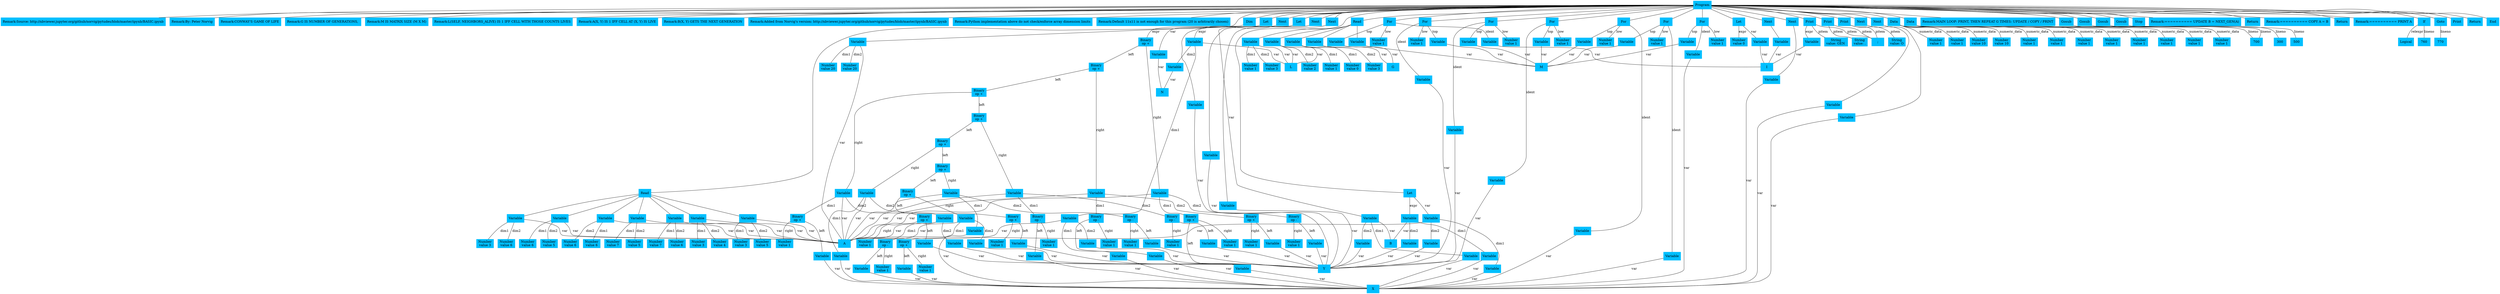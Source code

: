 digraph AST {
	node [color=deepskyblue shape=box style=filled]
	edge [arrowhead=none]
	n01 [label=Program]
	n02 [label="Remark:Source: http://nbviewer.jupyter.org/github/norvig/pytudes/blob/master/ipynb/BASIC.ipynb"]
	n01 -> n02
	n03 [label="Remark:By: Peter Norvig"]
	n01 -> n03
	n04 [label="Remark:CONWAY'S GAME OF LIFE"]
	n01 -> n04
	n05 [label="Remark:G IS NUMBER OF GENERATIONS, "]
	n01 -> n05
	n06 [label="Remark:M IS MATRIX SIZE (M X M)"]
	n01 -> n06
	n07 [label="Remark:L(SELF, NEIGHBORS_ALIVE) IS 1 IFF CELL WITH THOSE COUNTS LIVES"]
	n01 -> n07
	n08 [label="Remark:A(X, Y) IS 1 IFF CELL AT (X, Y) IS LIVE"]
	n01 -> n08
	n09 [label="Remark:B(X, Y) GETS THE NEXT GENERATION"]
	n01 -> n09
	n10 [label="Remark:Added from Norvig's version: http://nbviewer.jupyter.org/github/norvig/pytudes/blob/master/ipynb/BASIC.ipynb"]
	n01 -> n10
	n11 [label="Remark:Python implementation above do not check/enforce array dimension limits"]
	n01 -> n11
	n12 [label="Remark:Default 11x11 is not enough for this program (20 is arbitrarily chosen)"]
	n01 -> n12
	n13 [label=Dim]
	n14 [label=Variable]
	n14 -> A [label=var]
	n15 [label="Number
value 20"]
	n14 -> n15 [label=dim1]
	n16 [label="Number
value 20"]
	n14 -> n16 [label=dim2]
	n13 -> n14
	n01 -> n13
	n17 [label=Read]
	n18 [label=Variable]
	n18 -> G [label=var]
	n17 -> n18
	n19 [label=Variable]
	n19 -> M [label=var]
	n17 -> n19
	n20 [label=Variable]
	n20 -> L [label=var]
	n21 [label="Number
value 0"]
	n20 -> n21 [label=dim1]
	n22 [label="Number
value 3"]
	n20 -> n22 [label=dim2]
	n17 -> n20
	n23 [label=Variable]
	n23 -> L [label=var]
	n24 [label="Number
value 1"]
	n23 -> n24 [label=dim1]
	n25 [label="Number
value 3"]
	n23 -> n25 [label=dim2]
	n17 -> n23
	n26 [label=Variable]
	n26 -> L [label=var]
	n27 [label="Number
value 1"]
	n26 -> n27 [label=dim1]
	n28 [label="Number
value 2"]
	n26 -> n28 [label=dim2]
	n17 -> n26
	n01 -> n17
	n29 [label=Data]
	n30 [label="Number
value 10"]
	n29 -> n30 [label=numeric_data]
	n31 [label="Number
value 10"]
	n29 -> n31 [label=numeric_data]
	n32 [label="Number
value 1"]
	n29 -> n32 [label=numeric_data]
	n33 [label="Number
value 1"]
	n29 -> n33 [label=numeric_data]
	n34 [label="Number
value 1"]
	n29 -> n34 [label=numeric_data]
	n01 -> n29
	n35 [label=Read]
	n36 [label=Variable]
	n36 -> A [label=var]
	n37 [label="Number
value 3"]
	n36 -> n37 [label=dim1]
	n38 [label="Number
value 4"]
	n36 -> n38 [label=dim2]
	n35 -> n36
	n39 [label=Variable]
	n39 -> A [label=var]
	n40 [label="Number
value 3"]
	n39 -> n40 [label=dim1]
	n41 [label="Number
value 5"]
	n39 -> n41 [label=dim2]
	n35 -> n39
	n42 [label=Variable]
	n42 -> A [label=var]
	n43 [label="Number
value 3"]
	n42 -> n43 [label=dim1]
	n44 [label="Number
value 6"]
	n42 -> n44 [label=dim2]
	n35 -> n42
	n45 [label=Variable]
	n45 -> A [label=var]
	n46 [label="Number
value 6"]
	n45 -> n46 [label=dim1]
	n47 [label="Number
value 5"]
	n45 -> n47 [label=dim2]
	n35 -> n45
	n48 [label=Variable]
	n48 -> A [label=var]
	n49 [label="Number
value 6"]
	n48 -> n49 [label=dim1]
	n50 [label="Number
value 6"]
	n48 -> n50 [label=dim2]
	n35 -> n48
	n51 [label=Variable]
	n51 -> A [label=var]
	n52 [label="Number
value 7"]
	n51 -> n52 [label=dim1]
	n53 [label="Number
value 5"]
	n51 -> n53 [label=dim2]
	n35 -> n51
	n54 [label=Variable]
	n54 -> A [label=var]
	n55 [label="Number
value 7"]
	n54 -> n55 [label=dim1]
	n56 [label="Number
value 6"]
	n54 -> n56 [label=dim2]
	n35 -> n54
	n01 -> n35
	n57 [label=Data]
	n58 [label="Number
value 1"]
	n57 -> n58 [label=numeric_data]
	n59 [label="Number
value 1"]
	n57 -> n59 [label=numeric_data]
	n60 [label="Number
value 1"]
	n57 -> n60 [label=numeric_data]
	n61 [label="Number
value 1"]
	n57 -> n61 [label=numeric_data]
	n62 [label="Number
value 1"]
	n57 -> n62 [label=numeric_data]
	n63 [label="Number
value 1"]
	n57 -> n63 [label=numeric_data]
	n64 [label="Number
value 1"]
	n57 -> n64 [label=numeric_data]
	n01 -> n57
	n65 [label="Remark:MAIN LOOP: PRINT, THEN REPEAT G TIMES: UPDATE / COPY / PRINT"]
	n01 -> n65
	n66 [label=Let]
	n67 [label=Variable]
	n67 -> I [label=var]
	n66 -> n67 [label=var]
	n68 [label="Number
value 0"]
	n66 -> n68 [label=expr]
	n01 -> n66
	n69 [label=Gosub]
	n69 -> 700 [label=lineno]
	n01 -> n69
	n70 [label=For]
	n71 [label=Variable]
	n71 -> I [label=var]
	n70 -> n71 [label=ident]
	n72 [label="Number
value 1"]
	n70 -> n72 [label=low]
	n73 [label=Variable]
	n73 -> G [label=var]
	n70 -> n73 [label=top]
	n01 -> n70
	n74 [label=Gosub]
	n74 -> 300 [label=lineno]
	n01 -> n74
	n75 [label=Gosub]
	n75 -> 500 [label=lineno]
	n01 -> n75
	n76 [label=Gosub]
	n76 -> 700 [label=lineno]
	n01 -> n76
	n77 [label=Next]
	n78 [label=Variable]
	n78 -> I [label=var]
	n77 -> n78
	n01 -> n77
	n79 [label=Stop]
	n01 -> n79
	n80 [label="Remark:========== UPDATE B = NEXT_GEN(A)"]
	n01 -> n80
	n81 [label=For]
	n82 [label=Variable]
	n82 -> Y [label=var]
	n81 -> n82 [label=ident]
	n83 [label="Number
value 1"]
	n81 -> n83 [label=low]
	n84 [label=Variable]
	n84 -> M [label=var]
	n81 -> n84 [label=top]
	n01 -> n81
	n85 [label=For]
	n86 [label=Variable]
	n86 -> X [label=var]
	n85 -> n86 [label=ident]
	n87 [label="Number
value 1"]
	n85 -> n87 [label=low]
	n88 [label=Variable]
	n88 -> M [label=var]
	n85 -> n88 [label=top]
	n01 -> n85
	n89 [label=Let]
	n90 [label=Variable]
	n90 -> N [label=var]
	n89 -> n90 [label=var]
	n91 [label="Binary
op +"]
	n92 [label="Binary
op +"]
	n93 [label="Binary
op +"]
	n94 [label="Binary
op +"]
	n95 [label="Binary
op +"]
	n96 [label="Binary
op +"]
	n97 [label="Binary
op +"]
	n98 [label=Variable]
	n98 -> A [label=var]
	n99 [label="Binary
op -"]
	n100 [label=Variable]
	n100 -> X [label=var]
	n99 -> n100 [label=left]
	n101 [label="Number
value 1"]
	n99 -> n101 [label=right]
	n98 -> n99 [label=dim1]
	n102 [label=Variable]
	n102 -> Y [label=var]
	n98 -> n102 [label=dim2]
	n97 -> n98 [label=left]
	n103 [label=Variable]
	n103 -> A [label=var]
	n104 [label="Binary
op +"]
	n105 [label=Variable]
	n105 -> X [label=var]
	n104 -> n105 [label=left]
	n106 [label="Number
value 1"]
	n104 -> n106 [label=right]
	n103 -> n104 [label=dim1]
	n107 [label=Variable]
	n107 -> Y [label=var]
	n103 -> n107 [label=dim2]
	n97 -> n103 [label=right]
	n96 -> n97 [label=left]
	n108 [label=Variable]
	n108 -> A [label=var]
	n109 [label=Variable]
	n109 -> X [label=var]
	n108 -> n109 [label=dim1]
	n110 [label="Binary
op -"]
	n111 [label=Variable]
	n111 -> Y [label=var]
	n110 -> n111 [label=left]
	n112 [label="Number
value 1"]
	n110 -> n112 [label=right]
	n108 -> n110 [label=dim2]
	n96 -> n108 [label=right]
	n95 -> n96 [label=left]
	n113 [label=Variable]
	n113 -> A [label=var]
	n114 [label=Variable]
	n114 -> X [label=var]
	n113 -> n114 [label=dim1]
	n115 [label="Binary
op +"]
	n116 [label=Variable]
	n116 -> Y [label=var]
	n115 -> n116 [label=left]
	n117 [label="Number
value 1"]
	n115 -> n117 [label=right]
	n113 -> n115 [label=dim2]
	n95 -> n113 [label=right]
	n94 -> n95 [label=left]
	n118 [label=Variable]
	n118 -> A [label=var]
	n119 [label="Binary
op -"]
	n120 [label=Variable]
	n120 -> X [label=var]
	n119 -> n120 [label=left]
	n121 [label="Number
value 1"]
	n119 -> n121 [label=right]
	n118 -> n119 [label=dim1]
	n122 [label="Binary
op -"]
	n123 [label=Variable]
	n123 -> Y [label=var]
	n122 -> n123 [label=left]
	n124 [label="Number
value 1"]
	n122 -> n124 [label=right]
	n118 -> n122 [label=dim2]
	n94 -> n118 [label=right]
	n93 -> n94 [label=left]
	n125 [label=Variable]
	n125 -> A [label=var]
	n126 [label="Binary
op +"]
	n127 [label=Variable]
	n127 -> X [label=var]
	n126 -> n127 [label=left]
	n128 [label="Number
value 1"]
	n126 -> n128 [label=right]
	n125 -> n126 [label=dim1]
	n129 [label="Binary
op +"]
	n130 [label=Variable]
	n130 -> Y [label=var]
	n129 -> n130 [label=left]
	n131 [label="Number
value 1"]
	n129 -> n131 [label=right]
	n125 -> n129 [label=dim2]
	n93 -> n125 [label=right]
	n92 -> n93 [label=left]
	n132 [label=Variable]
	n132 -> A [label=var]
	n133 [label="Binary
op -"]
	n134 [label=Variable]
	n134 -> X [label=var]
	n133 -> n134 [label=left]
	n135 [label="Number
value 1"]
	n133 -> n135 [label=right]
	n132 -> n133 [label=dim1]
	n136 [label="Binary
op +"]
	n137 [label=Variable]
	n137 -> Y [label=var]
	n136 -> n137 [label=left]
	n138 [label="Number
value 1"]
	n136 -> n138 [label=right]
	n132 -> n136 [label=dim2]
	n92 -> n132 [label=right]
	n91 -> n92 [label=left]
	n139 [label=Variable]
	n139 -> A [label=var]
	n140 [label="Binary
op +"]
	n141 [label=Variable]
	n141 -> X [label=var]
	n140 -> n141 [label=left]
	n142 [label="Number
value 1"]
	n140 -> n142 [label=right]
	n139 -> n140 [label=dim1]
	n143 [label="Binary
op -"]
	n144 [label=Variable]
	n144 -> Y [label=var]
	n143 -> n144 [label=left]
	n145 [label="Number
value 1"]
	n143 -> n145 [label=right]
	n139 -> n143 [label=dim2]
	n91 -> n139 [label=right]
	n89 -> n91 [label=expr]
	n01 -> n89
	n146 [label=Let]
	n147 [label=Variable]
	n147 -> B [label=var]
	n148 [label=Variable]
	n148 -> X [label=var]
	n147 -> n148 [label=dim1]
	n149 [label=Variable]
	n149 -> Y [label=var]
	n147 -> n149 [label=dim2]
	n146 -> n147 [label=var]
	n150 [label=Variable]
	n150 -> L [label=var]
	n151 [label=Variable]
	n151 -> A [label=var]
	n152 [label=Variable]
	n152 -> X [label=var]
	n151 -> n152 [label=dim1]
	n153 [label=Variable]
	n153 -> Y [label=var]
	n151 -> n153 [label=dim2]
	n150 -> n151 [label=dim1]
	n154 [label=Variable]
	n154 -> N [label=var]
	n150 -> n154 [label=dim2]
	n146 -> n150 [label=expr]
	n01 -> n146
	n155 [label=Next]
	n156 [label=Variable]
	n156 -> X [label=var]
	n155 -> n156
	n01 -> n155
	n157 [label=Next]
	n158 [label=Variable]
	n158 -> Y [label=var]
	n157 -> n158
	n01 -> n157
	n159 [label=Return]
	n01 -> n159
	n160 [label="Remark:========== COPY A = B"]
	n01 -> n160
	n161 [label=For]
	n162 [label=Variable]
	n162 -> Y [label=var]
	n161 -> n162 [label=ident]
	n163 [label="Number
value 1"]
	n161 -> n163 [label=low]
	n164 [label=Variable]
	n164 -> M [label=var]
	n161 -> n164 [label=top]
	n01 -> n161
	n165 [label=For]
	n166 [label=Variable]
	n166 -> X [label=var]
	n165 -> n166 [label=ident]
	n167 [label="Number
value 1"]
	n165 -> n167 [label=low]
	n168 [label=Variable]
	n168 -> M [label=var]
	n165 -> n168 [label=top]
	n01 -> n165
	n169 [label=Let]
	n170 [label=Variable]
	n170 -> A [label=var]
	n171 [label=Variable]
	n171 -> X [label=var]
	n170 -> n171 [label=dim1]
	n172 [label=Variable]
	n172 -> Y [label=var]
	n170 -> n172 [label=dim2]
	n169 -> n170 [label=var]
	n173 [label=Variable]
	n173 -> B [label=var]
	n174 [label=Variable]
	n174 -> X [label=var]
	n173 -> n174 [label=dim1]
	n175 [label=Variable]
	n175 -> Y [label=var]
	n173 -> n175 [label=dim2]
	n169 -> n173 [label=expr]
	n01 -> n169
	n176 [label=Next]
	n177 [label=Variable]
	n177 -> X [label=var]
	n176 -> n177
	n01 -> n176
	n178 [label=Next]
	n179 [label=Variable]
	n179 -> Y [label=var]
	n178 -> n179
	n01 -> n178
	n180 [label=Return]
	n01 -> n180
	n181 [label="Remark:========== PRINT A"]
	n01 -> n181
	n182 [label=Print]
	n183 [label="String
value: GEN "]
	n182 -> n183 [label=pitem]
	n182 -> ";" [label=pitem]
	n184 [label=Variable]
	n184 -> I [label=var]
	n182 -> n184 [label=expr]
	n01 -> n182
	n185 [label=For]
	n186 [label=Variable]
	n186 -> Y [label=var]
	n185 -> n186 [label=ident]
	n187 [label="Number
value 1"]
	n185 -> n187 [label=low]
	n188 [label=Variable]
	n188 -> M [label=var]
	n185 -> n188 [label=top]
	n01 -> n185
	n189 [label=For]
	n190 [label=Variable]
	n190 -> X [label=var]
	n189 -> n190 [label=ident]
	n191 [label="Number
value 1"]
	n189 -> n191 [label=low]
	n192 [label=Variable]
	n192 -> M [label=var]
	n189 -> n192 [label=top]
	n01 -> n189
	n193 [label=If]
	n194 [label=Logical]
	n193 -> n194 [label=relexpr]
	n193 -> 760 [label=lineno]
	n01 -> n193
	n195 [label=Print]
	n196 [label="String
value: ."]
	n195 -> n196 [label=pitem]
	n195 -> ";" [label=pitem]
	n01 -> n195
	n197 [label=Goto]
	n197 -> 770 [label=lineno]
	n01 -> n197
	n198 [label=Print]
	n199 [label="String
value: O"]
	n198 -> n199 [label=pitem]
	n198 -> ";" [label=pitem]
	n01 -> n198
	n200 [label=Next]
	n201 [label=Variable]
	n201 -> X [label=var]
	n200 -> n201
	n01 -> n200
	n202 [label=Print]
	n01 -> n202
	n203 [label=Next]
	n204 [label=Variable]
	n204 -> Y [label=var]
	n203 -> n204
	n01 -> n203
	n205 [label=Return]
	n01 -> n205
	n206 [label=End]
	n01 -> n206
}
